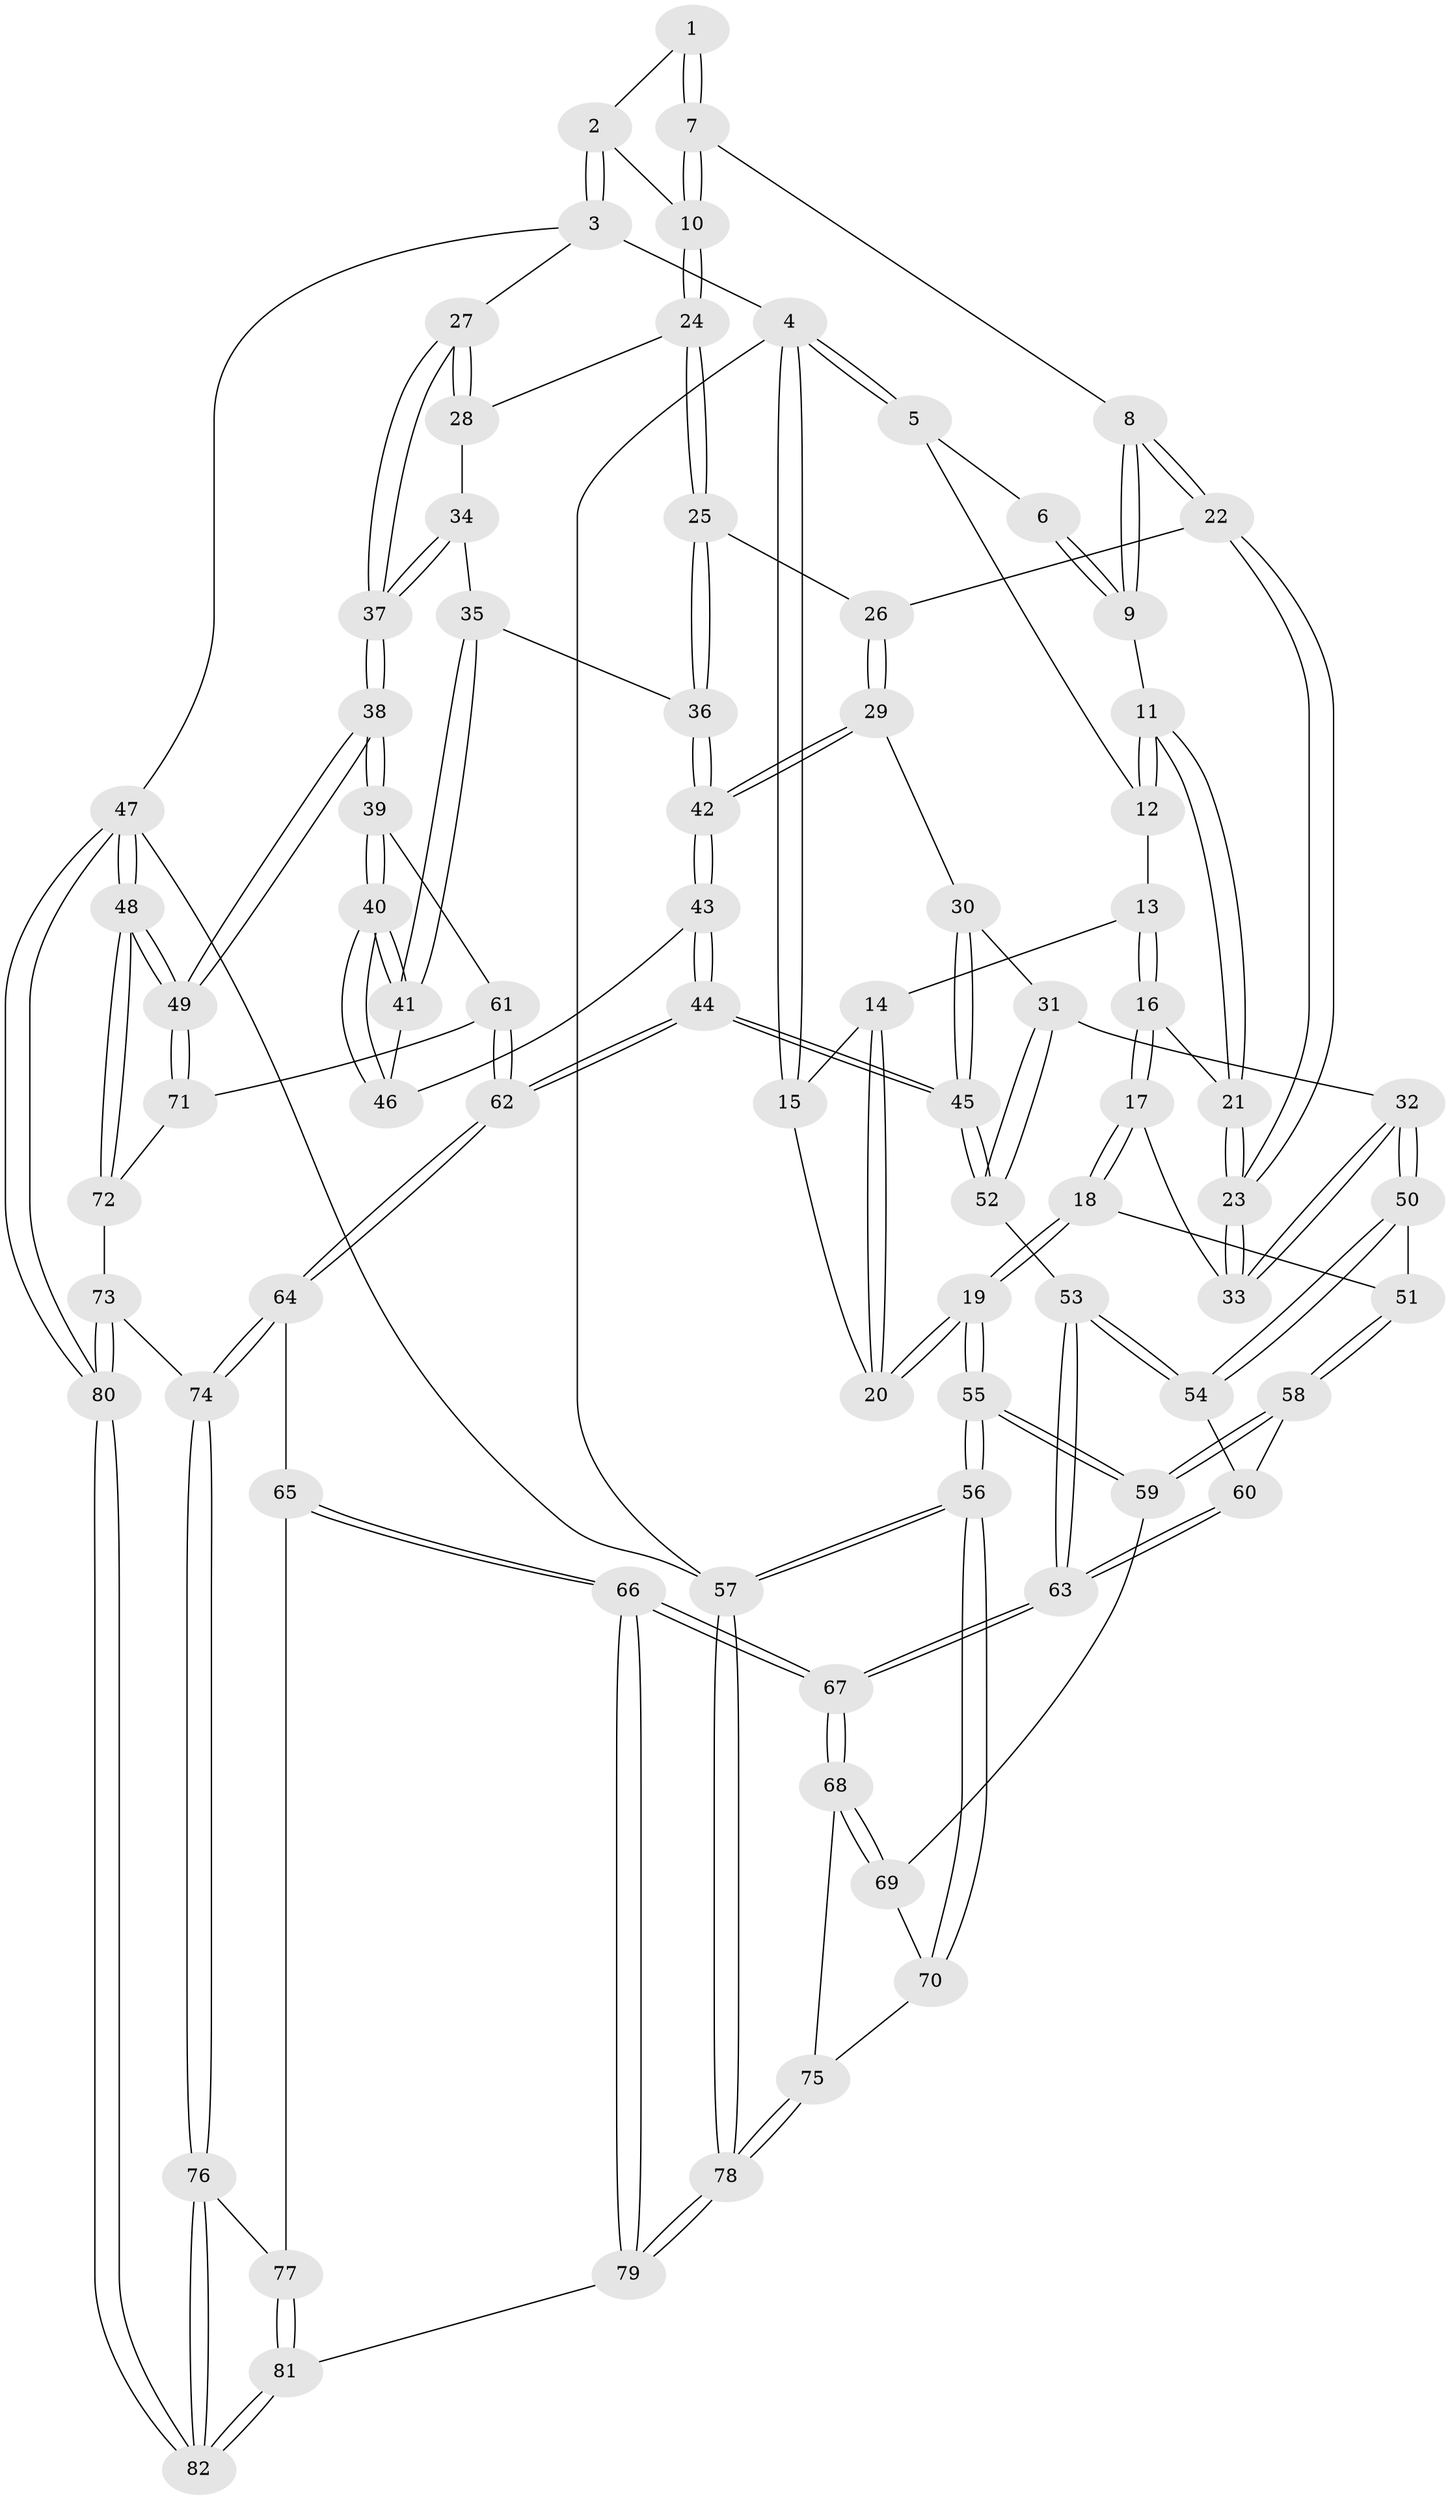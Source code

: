// Generated by graph-tools (version 1.1) at 2025/51/03/09/25 03:51:06]
// undirected, 82 vertices, 202 edges
graph export_dot {
graph [start="1"]
  node [color=gray90,style=filled];
  1 [pos="+0.6268128015100838+0"];
  2 [pos="+0.6639807729673104+0"];
  3 [pos="+1+0"];
  4 [pos="+0+0"];
  5 [pos="+0.16743096722298667+0"];
  6 [pos="+0.5110227995382708+0"];
  7 [pos="+0.5220969279361752+0.1451207571820038"];
  8 [pos="+0.5174993661906206+0.14660846897387367"];
  9 [pos="+0.43721028584624927+0.09723172956372242"];
  10 [pos="+0.6608820339137907+0.15632493305103345"];
  11 [pos="+0.3246247437456804+0.10953545248686333"];
  12 [pos="+0.19781732092129367+0"];
  13 [pos="+0.11980475585533065+0.10162639535108907"];
  14 [pos="+0.08758066775741227+0.10455959861909211"];
  15 [pos="+0+0.09836061064484193"];
  16 [pos="+0.12950652185907233+0.2626948053475823"];
  17 [pos="+0.08893174457664656+0.334860098679929"];
  18 [pos="+0.06196020324631385+0.35338275337439756"];
  19 [pos="+0+0.34940011560741097"];
  20 [pos="+0+0.3385068255565114"];
  21 [pos="+0.30894342907941996+0.18301305558102043"];
  22 [pos="+0.48447620985174894+0.2500394823969795"];
  23 [pos="+0.3967978338303969+0.3179549900689202"];
  24 [pos="+0.7580511786786716+0.24429251453953138"];
  25 [pos="+0.7492121130602977+0.28637101937871634"];
  26 [pos="+0.5108986811282547+0.2637209836766201"];
  27 [pos="+1+0"];
  28 [pos="+0.9151779372099264+0.12275017404923098"];
  29 [pos="+0.599970138646109+0.387318087235733"];
  30 [pos="+0.5674666503208217+0.4015400977942792"];
  31 [pos="+0.44142564195301714+0.4454434039207179"];
  32 [pos="+0.3982317233780663+0.42543524312384273"];
  33 [pos="+0.38394694873958735+0.390393866533923"];
  34 [pos="+0.9615257357952087+0.37238040315723436"];
  35 [pos="+0.8801223106703692+0.3825370568470488"];
  36 [pos="+0.7483301286226962+0.311326157772187"];
  37 [pos="+1+0.42220076608382845"];
  38 [pos="+1+0.6385208023908882"];
  39 [pos="+1+0.6169768669295684"];
  40 [pos="+1+0.5899057644054929"];
  41 [pos="+0.8960875103319527+0.44963731871303364"];
  42 [pos="+0.7133162424846106+0.3722696425680256"];
  43 [pos="+0.7239318833799895+0.5181859073215124"];
  44 [pos="+0.6741104669621575+0.640470330788788"];
  45 [pos="+0.6199838044091486+0.6213919377425701"];
  46 [pos="+0.8087207998478273+0.5205304559771066"];
  47 [pos="+1+1"];
  48 [pos="+1+0.9340693830857425"];
  49 [pos="+1+0.7830314443740332"];
  50 [pos="+0.3636222515097137+0.46801827378423044"];
  51 [pos="+0.14780370656557967+0.5242493092976013"];
  52 [pos="+0.5310150100251605+0.5943441002200003"];
  53 [pos="+0.4813881319389777+0.6329523933070802"];
  54 [pos="+0.3306751404261155+0.5897203477330344"];
  55 [pos="+0+0.6680569027190809"];
  56 [pos="+0+1"];
  57 [pos="+0+1"];
  58 [pos="+0.14984137509864237+0.61141123534036"];
  59 [pos="+0.10721535301227113+0.6805567851862816"];
  60 [pos="+0.30903192523484907+0.621474320026175"];
  61 [pos="+0.7250767355753629+0.7025302580918749"];
  62 [pos="+0.6963384481718833+0.6967295008958793"];
  63 [pos="+0.3748115726515874+0.7861174101713849"];
  64 [pos="+0.6369009269282333+0.811133896834912"];
  65 [pos="+0.5278092922095173+0.8436712133022225"];
  66 [pos="+0.3702423056157364+0.8365143172929411"];
  67 [pos="+0.369992909614669+0.8361375568509116"];
  68 [pos="+0.27475836665177333+0.8141605410030788"];
  69 [pos="+0.13048616826677456+0.7288727635074812"];
  70 [pos="+0.08244565311111042+0.8481873108087032"];
  71 [pos="+0.7770944435751538+0.7489608633104609"];
  72 [pos="+0.8953361703937527+0.8733263418405383"];
  73 [pos="+0.8345088639263263+0.9094599666960858"];
  74 [pos="+0.6819446393595184+0.9023074854332467"];
  75 [pos="+0.1444736557407574+0.915352377567053"];
  76 [pos="+0.6898093967568683+1"];
  77 [pos="+0.539165643291153+0.9519520090023841"];
  78 [pos="+0.16483759106782422+1"];
  79 [pos="+0.2986481813885721+1"];
  80 [pos="+0.7388745888263129+1"];
  81 [pos="+0.36372677411981846+1"];
  82 [pos="+0.712704022932808+1"];
  1 -- 2;
  1 -- 7;
  1 -- 7;
  2 -- 3;
  2 -- 3;
  2 -- 10;
  3 -- 4;
  3 -- 27;
  3 -- 47;
  4 -- 5;
  4 -- 5;
  4 -- 15;
  4 -- 15;
  4 -- 57;
  5 -- 6;
  5 -- 12;
  6 -- 9;
  6 -- 9;
  7 -- 8;
  7 -- 10;
  7 -- 10;
  8 -- 9;
  8 -- 9;
  8 -- 22;
  8 -- 22;
  9 -- 11;
  10 -- 24;
  10 -- 24;
  11 -- 12;
  11 -- 12;
  11 -- 21;
  11 -- 21;
  12 -- 13;
  13 -- 14;
  13 -- 16;
  13 -- 16;
  14 -- 15;
  14 -- 20;
  14 -- 20;
  15 -- 20;
  16 -- 17;
  16 -- 17;
  16 -- 21;
  17 -- 18;
  17 -- 18;
  17 -- 33;
  18 -- 19;
  18 -- 19;
  18 -- 51;
  19 -- 20;
  19 -- 20;
  19 -- 55;
  19 -- 55;
  21 -- 23;
  21 -- 23;
  22 -- 23;
  22 -- 23;
  22 -- 26;
  23 -- 33;
  23 -- 33;
  24 -- 25;
  24 -- 25;
  24 -- 28;
  25 -- 26;
  25 -- 36;
  25 -- 36;
  26 -- 29;
  26 -- 29;
  27 -- 28;
  27 -- 28;
  27 -- 37;
  27 -- 37;
  28 -- 34;
  29 -- 30;
  29 -- 42;
  29 -- 42;
  30 -- 31;
  30 -- 45;
  30 -- 45;
  31 -- 32;
  31 -- 52;
  31 -- 52;
  32 -- 33;
  32 -- 33;
  32 -- 50;
  32 -- 50;
  34 -- 35;
  34 -- 37;
  34 -- 37;
  35 -- 36;
  35 -- 41;
  35 -- 41;
  36 -- 42;
  36 -- 42;
  37 -- 38;
  37 -- 38;
  38 -- 39;
  38 -- 39;
  38 -- 49;
  38 -- 49;
  39 -- 40;
  39 -- 40;
  39 -- 61;
  40 -- 41;
  40 -- 41;
  40 -- 46;
  40 -- 46;
  41 -- 46;
  42 -- 43;
  42 -- 43;
  43 -- 44;
  43 -- 44;
  43 -- 46;
  44 -- 45;
  44 -- 45;
  44 -- 62;
  44 -- 62;
  45 -- 52;
  45 -- 52;
  47 -- 48;
  47 -- 48;
  47 -- 80;
  47 -- 80;
  47 -- 57;
  48 -- 49;
  48 -- 49;
  48 -- 72;
  48 -- 72;
  49 -- 71;
  49 -- 71;
  50 -- 51;
  50 -- 54;
  50 -- 54;
  51 -- 58;
  51 -- 58;
  52 -- 53;
  53 -- 54;
  53 -- 54;
  53 -- 63;
  53 -- 63;
  54 -- 60;
  55 -- 56;
  55 -- 56;
  55 -- 59;
  55 -- 59;
  56 -- 57;
  56 -- 57;
  56 -- 70;
  56 -- 70;
  57 -- 78;
  57 -- 78;
  58 -- 59;
  58 -- 59;
  58 -- 60;
  59 -- 69;
  60 -- 63;
  60 -- 63;
  61 -- 62;
  61 -- 62;
  61 -- 71;
  62 -- 64;
  62 -- 64;
  63 -- 67;
  63 -- 67;
  64 -- 65;
  64 -- 74;
  64 -- 74;
  65 -- 66;
  65 -- 66;
  65 -- 77;
  66 -- 67;
  66 -- 67;
  66 -- 79;
  66 -- 79;
  67 -- 68;
  67 -- 68;
  68 -- 69;
  68 -- 69;
  68 -- 75;
  69 -- 70;
  70 -- 75;
  71 -- 72;
  72 -- 73;
  73 -- 74;
  73 -- 80;
  73 -- 80;
  74 -- 76;
  74 -- 76;
  75 -- 78;
  75 -- 78;
  76 -- 77;
  76 -- 82;
  76 -- 82;
  77 -- 81;
  77 -- 81;
  78 -- 79;
  78 -- 79;
  79 -- 81;
  80 -- 82;
  80 -- 82;
  81 -- 82;
  81 -- 82;
}
